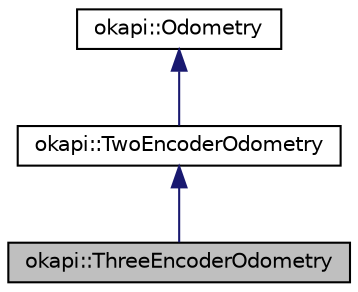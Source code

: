 digraph "okapi::ThreeEncoderOdometry"
{
 // LATEX_PDF_SIZE
  edge [fontname="Helvetica",fontsize="10",labelfontname="Helvetica",labelfontsize="10"];
  node [fontname="Helvetica",fontsize="10",shape=record];
  Node1 [label="okapi::ThreeEncoderOdometry",height=0.2,width=0.4,color="black", fillcolor="grey75", style="filled", fontcolor="black",tooltip=" "];
  Node2 -> Node1 [dir="back",color="midnightblue",fontsize="10",style="solid"];
  Node2 [label="okapi::TwoEncoderOdometry",height=0.2,width=0.4,color="black", fillcolor="white", style="filled",URL="$classokapi_1_1TwoEncoderOdometry.html",tooltip=" "];
  Node3 -> Node2 [dir="back",color="midnightblue",fontsize="10",style="solid"];
  Node3 [label="okapi::Odometry",height=0.2,width=0.4,color="black", fillcolor="white", style="filled",URL="$classokapi_1_1Odometry.html",tooltip=" "];
}
